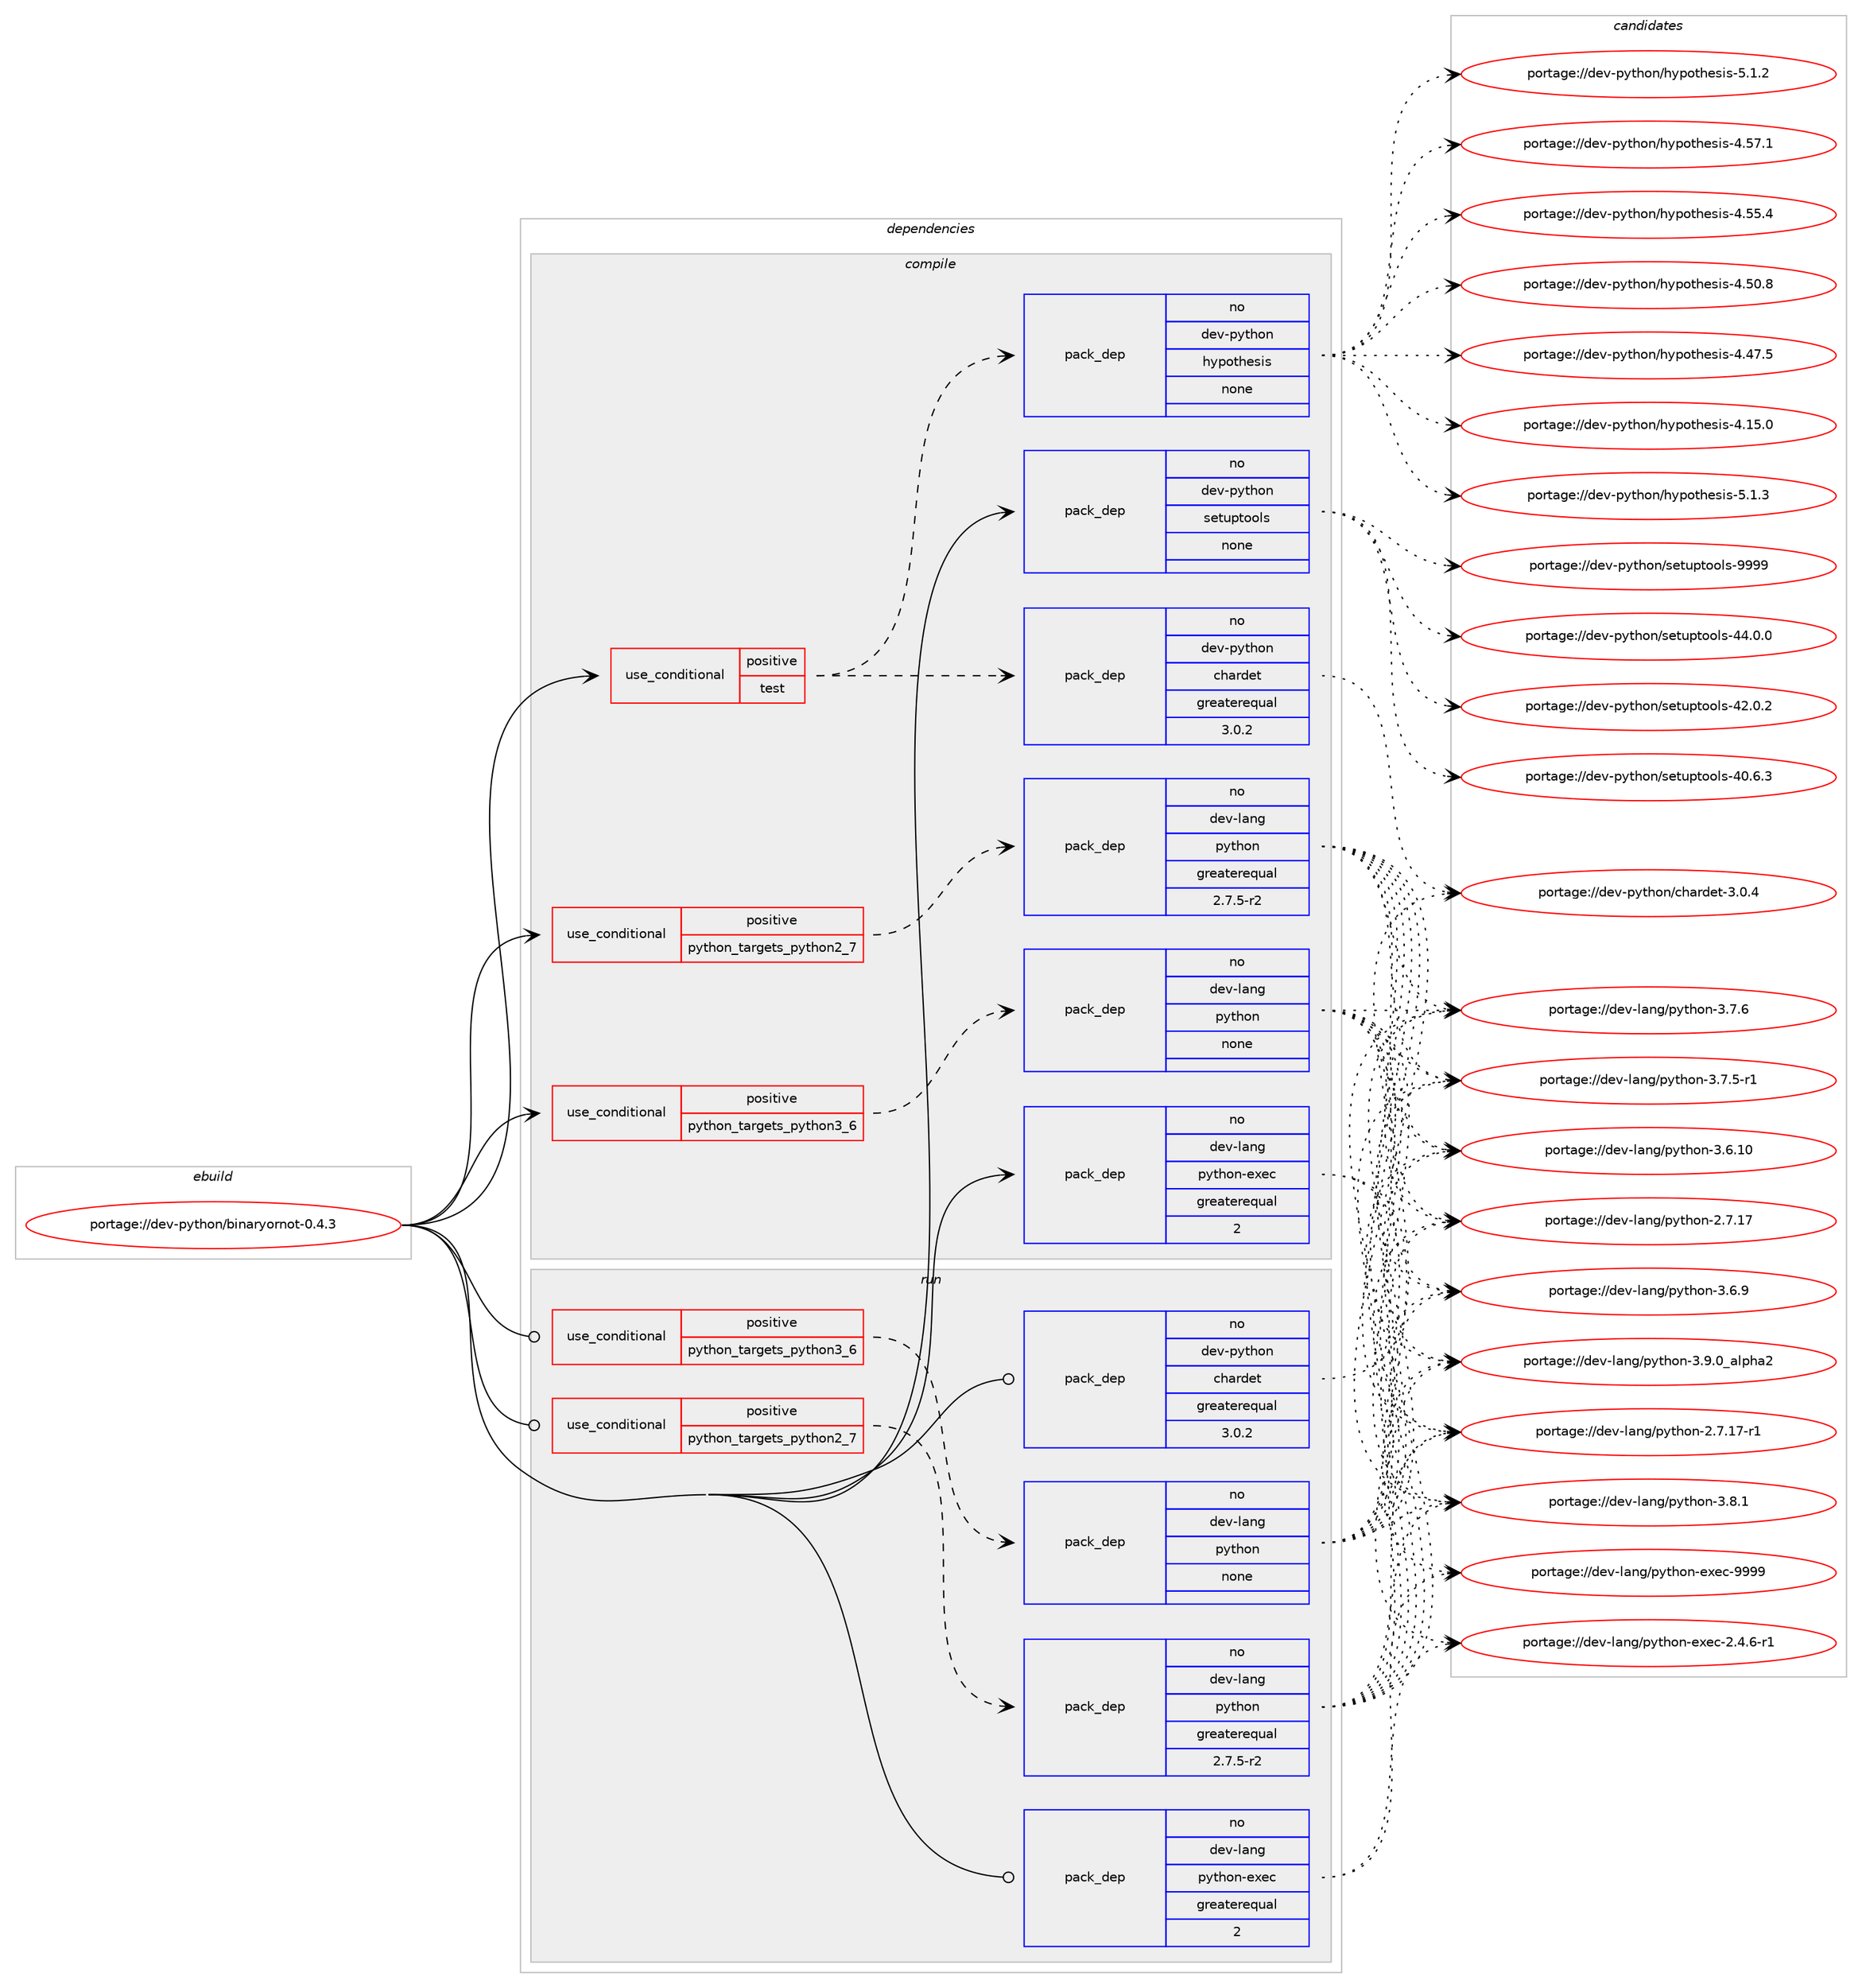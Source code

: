 digraph prolog {

# *************
# Graph options
# *************

newrank=true;
concentrate=true;
compound=true;
graph [rankdir=LR,fontname=Helvetica,fontsize=10,ranksep=1.5];#, ranksep=2.5, nodesep=0.2];
edge  [arrowhead=vee];
node  [fontname=Helvetica,fontsize=10];

# **********
# The ebuild
# **********

subgraph cluster_leftcol {
color=gray;
rank=same;
label=<<i>ebuild</i>>;
id [label="portage://dev-python/binaryornot-0.4.3", color=red, width=4, href="../dev-python/binaryornot-0.4.3.svg"];
}

# ****************
# The dependencies
# ****************

subgraph cluster_midcol {
color=gray;
label=<<i>dependencies</i>>;
subgraph cluster_compile {
fillcolor="#eeeeee";
style=filled;
label=<<i>compile</i>>;
subgraph cond118399 {
dependency469406 [label=<<TABLE BORDER="0" CELLBORDER="1" CELLSPACING="0" CELLPADDING="4"><TR><TD ROWSPAN="3" CELLPADDING="10">use_conditional</TD></TR><TR><TD>positive</TD></TR><TR><TD>python_targets_python2_7</TD></TR></TABLE>>, shape=none, color=red];
subgraph pack345995 {
dependency469407 [label=<<TABLE BORDER="0" CELLBORDER="1" CELLSPACING="0" CELLPADDING="4" WIDTH="220"><TR><TD ROWSPAN="6" CELLPADDING="30">pack_dep</TD></TR><TR><TD WIDTH="110">no</TD></TR><TR><TD>dev-lang</TD></TR><TR><TD>python</TD></TR><TR><TD>greaterequal</TD></TR><TR><TD>2.7.5-r2</TD></TR></TABLE>>, shape=none, color=blue];
}
dependency469406:e -> dependency469407:w [weight=20,style="dashed",arrowhead="vee"];
}
id:e -> dependency469406:w [weight=20,style="solid",arrowhead="vee"];
subgraph cond118400 {
dependency469408 [label=<<TABLE BORDER="0" CELLBORDER="1" CELLSPACING="0" CELLPADDING="4"><TR><TD ROWSPAN="3" CELLPADDING="10">use_conditional</TD></TR><TR><TD>positive</TD></TR><TR><TD>python_targets_python3_6</TD></TR></TABLE>>, shape=none, color=red];
subgraph pack345996 {
dependency469409 [label=<<TABLE BORDER="0" CELLBORDER="1" CELLSPACING="0" CELLPADDING="4" WIDTH="220"><TR><TD ROWSPAN="6" CELLPADDING="30">pack_dep</TD></TR><TR><TD WIDTH="110">no</TD></TR><TR><TD>dev-lang</TD></TR><TR><TD>python</TD></TR><TR><TD>none</TD></TR><TR><TD></TD></TR></TABLE>>, shape=none, color=blue];
}
dependency469408:e -> dependency469409:w [weight=20,style="dashed",arrowhead="vee"];
}
id:e -> dependency469408:w [weight=20,style="solid",arrowhead="vee"];
subgraph cond118401 {
dependency469410 [label=<<TABLE BORDER="0" CELLBORDER="1" CELLSPACING="0" CELLPADDING="4"><TR><TD ROWSPAN="3" CELLPADDING="10">use_conditional</TD></TR><TR><TD>positive</TD></TR><TR><TD>test</TD></TR></TABLE>>, shape=none, color=red];
subgraph pack345997 {
dependency469411 [label=<<TABLE BORDER="0" CELLBORDER="1" CELLSPACING="0" CELLPADDING="4" WIDTH="220"><TR><TD ROWSPAN="6" CELLPADDING="30">pack_dep</TD></TR><TR><TD WIDTH="110">no</TD></TR><TR><TD>dev-python</TD></TR><TR><TD>chardet</TD></TR><TR><TD>greaterequal</TD></TR><TR><TD>3.0.2</TD></TR></TABLE>>, shape=none, color=blue];
}
dependency469410:e -> dependency469411:w [weight=20,style="dashed",arrowhead="vee"];
subgraph pack345998 {
dependency469412 [label=<<TABLE BORDER="0" CELLBORDER="1" CELLSPACING="0" CELLPADDING="4" WIDTH="220"><TR><TD ROWSPAN="6" CELLPADDING="30">pack_dep</TD></TR><TR><TD WIDTH="110">no</TD></TR><TR><TD>dev-python</TD></TR><TR><TD>hypothesis</TD></TR><TR><TD>none</TD></TR><TR><TD></TD></TR></TABLE>>, shape=none, color=blue];
}
dependency469410:e -> dependency469412:w [weight=20,style="dashed",arrowhead="vee"];
}
id:e -> dependency469410:w [weight=20,style="solid",arrowhead="vee"];
subgraph pack345999 {
dependency469413 [label=<<TABLE BORDER="0" CELLBORDER="1" CELLSPACING="0" CELLPADDING="4" WIDTH="220"><TR><TD ROWSPAN="6" CELLPADDING="30">pack_dep</TD></TR><TR><TD WIDTH="110">no</TD></TR><TR><TD>dev-lang</TD></TR><TR><TD>python-exec</TD></TR><TR><TD>greaterequal</TD></TR><TR><TD>2</TD></TR></TABLE>>, shape=none, color=blue];
}
id:e -> dependency469413:w [weight=20,style="solid",arrowhead="vee"];
subgraph pack346000 {
dependency469414 [label=<<TABLE BORDER="0" CELLBORDER="1" CELLSPACING="0" CELLPADDING="4" WIDTH="220"><TR><TD ROWSPAN="6" CELLPADDING="30">pack_dep</TD></TR><TR><TD WIDTH="110">no</TD></TR><TR><TD>dev-python</TD></TR><TR><TD>setuptools</TD></TR><TR><TD>none</TD></TR><TR><TD></TD></TR></TABLE>>, shape=none, color=blue];
}
id:e -> dependency469414:w [weight=20,style="solid",arrowhead="vee"];
}
subgraph cluster_compileandrun {
fillcolor="#eeeeee";
style=filled;
label=<<i>compile and run</i>>;
}
subgraph cluster_run {
fillcolor="#eeeeee";
style=filled;
label=<<i>run</i>>;
subgraph cond118402 {
dependency469415 [label=<<TABLE BORDER="0" CELLBORDER="1" CELLSPACING="0" CELLPADDING="4"><TR><TD ROWSPAN="3" CELLPADDING="10">use_conditional</TD></TR><TR><TD>positive</TD></TR><TR><TD>python_targets_python2_7</TD></TR></TABLE>>, shape=none, color=red];
subgraph pack346001 {
dependency469416 [label=<<TABLE BORDER="0" CELLBORDER="1" CELLSPACING="0" CELLPADDING="4" WIDTH="220"><TR><TD ROWSPAN="6" CELLPADDING="30">pack_dep</TD></TR><TR><TD WIDTH="110">no</TD></TR><TR><TD>dev-lang</TD></TR><TR><TD>python</TD></TR><TR><TD>greaterequal</TD></TR><TR><TD>2.7.5-r2</TD></TR></TABLE>>, shape=none, color=blue];
}
dependency469415:e -> dependency469416:w [weight=20,style="dashed",arrowhead="vee"];
}
id:e -> dependency469415:w [weight=20,style="solid",arrowhead="odot"];
subgraph cond118403 {
dependency469417 [label=<<TABLE BORDER="0" CELLBORDER="1" CELLSPACING="0" CELLPADDING="4"><TR><TD ROWSPAN="3" CELLPADDING="10">use_conditional</TD></TR><TR><TD>positive</TD></TR><TR><TD>python_targets_python3_6</TD></TR></TABLE>>, shape=none, color=red];
subgraph pack346002 {
dependency469418 [label=<<TABLE BORDER="0" CELLBORDER="1" CELLSPACING="0" CELLPADDING="4" WIDTH="220"><TR><TD ROWSPAN="6" CELLPADDING="30">pack_dep</TD></TR><TR><TD WIDTH="110">no</TD></TR><TR><TD>dev-lang</TD></TR><TR><TD>python</TD></TR><TR><TD>none</TD></TR><TR><TD></TD></TR></TABLE>>, shape=none, color=blue];
}
dependency469417:e -> dependency469418:w [weight=20,style="dashed",arrowhead="vee"];
}
id:e -> dependency469417:w [weight=20,style="solid",arrowhead="odot"];
subgraph pack346003 {
dependency469419 [label=<<TABLE BORDER="0" CELLBORDER="1" CELLSPACING="0" CELLPADDING="4" WIDTH="220"><TR><TD ROWSPAN="6" CELLPADDING="30">pack_dep</TD></TR><TR><TD WIDTH="110">no</TD></TR><TR><TD>dev-lang</TD></TR><TR><TD>python-exec</TD></TR><TR><TD>greaterequal</TD></TR><TR><TD>2</TD></TR></TABLE>>, shape=none, color=blue];
}
id:e -> dependency469419:w [weight=20,style="solid",arrowhead="odot"];
subgraph pack346004 {
dependency469420 [label=<<TABLE BORDER="0" CELLBORDER="1" CELLSPACING="0" CELLPADDING="4" WIDTH="220"><TR><TD ROWSPAN="6" CELLPADDING="30">pack_dep</TD></TR><TR><TD WIDTH="110">no</TD></TR><TR><TD>dev-python</TD></TR><TR><TD>chardet</TD></TR><TR><TD>greaterequal</TD></TR><TR><TD>3.0.2</TD></TR></TABLE>>, shape=none, color=blue];
}
id:e -> dependency469420:w [weight=20,style="solid",arrowhead="odot"];
}
}

# **************
# The candidates
# **************

subgraph cluster_choices {
rank=same;
color=gray;
label=<<i>candidates</i>>;

subgraph choice345995 {
color=black;
nodesep=1;
choice10010111845108971101034711212111610411111045514657464895971081121049750 [label="portage://dev-lang/python-3.9.0_alpha2", color=red, width=4,href="../dev-lang/python-3.9.0_alpha2.svg"];
choice100101118451089711010347112121116104111110455146564649 [label="portage://dev-lang/python-3.8.1", color=red, width=4,href="../dev-lang/python-3.8.1.svg"];
choice100101118451089711010347112121116104111110455146554654 [label="portage://dev-lang/python-3.7.6", color=red, width=4,href="../dev-lang/python-3.7.6.svg"];
choice1001011184510897110103471121211161041111104551465546534511449 [label="portage://dev-lang/python-3.7.5-r1", color=red, width=4,href="../dev-lang/python-3.7.5-r1.svg"];
choice100101118451089711010347112121116104111110455146544657 [label="portage://dev-lang/python-3.6.9", color=red, width=4,href="../dev-lang/python-3.6.9.svg"];
choice10010111845108971101034711212111610411111045514654464948 [label="portage://dev-lang/python-3.6.10", color=red, width=4,href="../dev-lang/python-3.6.10.svg"];
choice100101118451089711010347112121116104111110455046554649554511449 [label="portage://dev-lang/python-2.7.17-r1", color=red, width=4,href="../dev-lang/python-2.7.17-r1.svg"];
choice10010111845108971101034711212111610411111045504655464955 [label="portage://dev-lang/python-2.7.17", color=red, width=4,href="../dev-lang/python-2.7.17.svg"];
dependency469407:e -> choice10010111845108971101034711212111610411111045514657464895971081121049750:w [style=dotted,weight="100"];
dependency469407:e -> choice100101118451089711010347112121116104111110455146564649:w [style=dotted,weight="100"];
dependency469407:e -> choice100101118451089711010347112121116104111110455146554654:w [style=dotted,weight="100"];
dependency469407:e -> choice1001011184510897110103471121211161041111104551465546534511449:w [style=dotted,weight="100"];
dependency469407:e -> choice100101118451089711010347112121116104111110455146544657:w [style=dotted,weight="100"];
dependency469407:e -> choice10010111845108971101034711212111610411111045514654464948:w [style=dotted,weight="100"];
dependency469407:e -> choice100101118451089711010347112121116104111110455046554649554511449:w [style=dotted,weight="100"];
dependency469407:e -> choice10010111845108971101034711212111610411111045504655464955:w [style=dotted,weight="100"];
}
subgraph choice345996 {
color=black;
nodesep=1;
choice10010111845108971101034711212111610411111045514657464895971081121049750 [label="portage://dev-lang/python-3.9.0_alpha2", color=red, width=4,href="../dev-lang/python-3.9.0_alpha2.svg"];
choice100101118451089711010347112121116104111110455146564649 [label="portage://dev-lang/python-3.8.1", color=red, width=4,href="../dev-lang/python-3.8.1.svg"];
choice100101118451089711010347112121116104111110455146554654 [label="portage://dev-lang/python-3.7.6", color=red, width=4,href="../dev-lang/python-3.7.6.svg"];
choice1001011184510897110103471121211161041111104551465546534511449 [label="portage://dev-lang/python-3.7.5-r1", color=red, width=4,href="../dev-lang/python-3.7.5-r1.svg"];
choice100101118451089711010347112121116104111110455146544657 [label="portage://dev-lang/python-3.6.9", color=red, width=4,href="../dev-lang/python-3.6.9.svg"];
choice10010111845108971101034711212111610411111045514654464948 [label="portage://dev-lang/python-3.6.10", color=red, width=4,href="../dev-lang/python-3.6.10.svg"];
choice100101118451089711010347112121116104111110455046554649554511449 [label="portage://dev-lang/python-2.7.17-r1", color=red, width=4,href="../dev-lang/python-2.7.17-r1.svg"];
choice10010111845108971101034711212111610411111045504655464955 [label="portage://dev-lang/python-2.7.17", color=red, width=4,href="../dev-lang/python-2.7.17.svg"];
dependency469409:e -> choice10010111845108971101034711212111610411111045514657464895971081121049750:w [style=dotted,weight="100"];
dependency469409:e -> choice100101118451089711010347112121116104111110455146564649:w [style=dotted,weight="100"];
dependency469409:e -> choice100101118451089711010347112121116104111110455146554654:w [style=dotted,weight="100"];
dependency469409:e -> choice1001011184510897110103471121211161041111104551465546534511449:w [style=dotted,weight="100"];
dependency469409:e -> choice100101118451089711010347112121116104111110455146544657:w [style=dotted,weight="100"];
dependency469409:e -> choice10010111845108971101034711212111610411111045514654464948:w [style=dotted,weight="100"];
dependency469409:e -> choice100101118451089711010347112121116104111110455046554649554511449:w [style=dotted,weight="100"];
dependency469409:e -> choice10010111845108971101034711212111610411111045504655464955:w [style=dotted,weight="100"];
}
subgraph choice345997 {
color=black;
nodesep=1;
choice10010111845112121116104111110479910497114100101116455146484652 [label="portage://dev-python/chardet-3.0.4", color=red, width=4,href="../dev-python/chardet-3.0.4.svg"];
dependency469411:e -> choice10010111845112121116104111110479910497114100101116455146484652:w [style=dotted,weight="100"];
}
subgraph choice345998 {
color=black;
nodesep=1;
choice1001011184511212111610411111047104121112111116104101115105115455346494651 [label="portage://dev-python/hypothesis-5.1.3", color=red, width=4,href="../dev-python/hypothesis-5.1.3.svg"];
choice1001011184511212111610411111047104121112111116104101115105115455346494650 [label="portage://dev-python/hypothesis-5.1.2", color=red, width=4,href="../dev-python/hypothesis-5.1.2.svg"];
choice100101118451121211161041111104710412111211111610410111510511545524653554649 [label="portage://dev-python/hypothesis-4.57.1", color=red, width=4,href="../dev-python/hypothesis-4.57.1.svg"];
choice100101118451121211161041111104710412111211111610410111510511545524653534652 [label="portage://dev-python/hypothesis-4.55.4", color=red, width=4,href="../dev-python/hypothesis-4.55.4.svg"];
choice100101118451121211161041111104710412111211111610410111510511545524653484656 [label="portage://dev-python/hypothesis-4.50.8", color=red, width=4,href="../dev-python/hypothesis-4.50.8.svg"];
choice100101118451121211161041111104710412111211111610410111510511545524652554653 [label="portage://dev-python/hypothesis-4.47.5", color=red, width=4,href="../dev-python/hypothesis-4.47.5.svg"];
choice100101118451121211161041111104710412111211111610410111510511545524649534648 [label="portage://dev-python/hypothesis-4.15.0", color=red, width=4,href="../dev-python/hypothesis-4.15.0.svg"];
dependency469412:e -> choice1001011184511212111610411111047104121112111116104101115105115455346494651:w [style=dotted,weight="100"];
dependency469412:e -> choice1001011184511212111610411111047104121112111116104101115105115455346494650:w [style=dotted,weight="100"];
dependency469412:e -> choice100101118451121211161041111104710412111211111610410111510511545524653554649:w [style=dotted,weight="100"];
dependency469412:e -> choice100101118451121211161041111104710412111211111610410111510511545524653534652:w [style=dotted,weight="100"];
dependency469412:e -> choice100101118451121211161041111104710412111211111610410111510511545524653484656:w [style=dotted,weight="100"];
dependency469412:e -> choice100101118451121211161041111104710412111211111610410111510511545524652554653:w [style=dotted,weight="100"];
dependency469412:e -> choice100101118451121211161041111104710412111211111610410111510511545524649534648:w [style=dotted,weight="100"];
}
subgraph choice345999 {
color=black;
nodesep=1;
choice10010111845108971101034711212111610411111045101120101994557575757 [label="portage://dev-lang/python-exec-9999", color=red, width=4,href="../dev-lang/python-exec-9999.svg"];
choice10010111845108971101034711212111610411111045101120101994550465246544511449 [label="portage://dev-lang/python-exec-2.4.6-r1", color=red, width=4,href="../dev-lang/python-exec-2.4.6-r1.svg"];
dependency469413:e -> choice10010111845108971101034711212111610411111045101120101994557575757:w [style=dotted,weight="100"];
dependency469413:e -> choice10010111845108971101034711212111610411111045101120101994550465246544511449:w [style=dotted,weight="100"];
}
subgraph choice346000 {
color=black;
nodesep=1;
choice10010111845112121116104111110471151011161171121161111111081154557575757 [label="portage://dev-python/setuptools-9999", color=red, width=4,href="../dev-python/setuptools-9999.svg"];
choice100101118451121211161041111104711510111611711211611111110811545525246484648 [label="portage://dev-python/setuptools-44.0.0", color=red, width=4,href="../dev-python/setuptools-44.0.0.svg"];
choice100101118451121211161041111104711510111611711211611111110811545525046484650 [label="portage://dev-python/setuptools-42.0.2", color=red, width=4,href="../dev-python/setuptools-42.0.2.svg"];
choice100101118451121211161041111104711510111611711211611111110811545524846544651 [label="portage://dev-python/setuptools-40.6.3", color=red, width=4,href="../dev-python/setuptools-40.6.3.svg"];
dependency469414:e -> choice10010111845112121116104111110471151011161171121161111111081154557575757:w [style=dotted,weight="100"];
dependency469414:e -> choice100101118451121211161041111104711510111611711211611111110811545525246484648:w [style=dotted,weight="100"];
dependency469414:e -> choice100101118451121211161041111104711510111611711211611111110811545525046484650:w [style=dotted,weight="100"];
dependency469414:e -> choice100101118451121211161041111104711510111611711211611111110811545524846544651:w [style=dotted,weight="100"];
}
subgraph choice346001 {
color=black;
nodesep=1;
choice10010111845108971101034711212111610411111045514657464895971081121049750 [label="portage://dev-lang/python-3.9.0_alpha2", color=red, width=4,href="../dev-lang/python-3.9.0_alpha2.svg"];
choice100101118451089711010347112121116104111110455146564649 [label="portage://dev-lang/python-3.8.1", color=red, width=4,href="../dev-lang/python-3.8.1.svg"];
choice100101118451089711010347112121116104111110455146554654 [label="portage://dev-lang/python-3.7.6", color=red, width=4,href="../dev-lang/python-3.7.6.svg"];
choice1001011184510897110103471121211161041111104551465546534511449 [label="portage://dev-lang/python-3.7.5-r1", color=red, width=4,href="../dev-lang/python-3.7.5-r1.svg"];
choice100101118451089711010347112121116104111110455146544657 [label="portage://dev-lang/python-3.6.9", color=red, width=4,href="../dev-lang/python-3.6.9.svg"];
choice10010111845108971101034711212111610411111045514654464948 [label="portage://dev-lang/python-3.6.10", color=red, width=4,href="../dev-lang/python-3.6.10.svg"];
choice100101118451089711010347112121116104111110455046554649554511449 [label="portage://dev-lang/python-2.7.17-r1", color=red, width=4,href="../dev-lang/python-2.7.17-r1.svg"];
choice10010111845108971101034711212111610411111045504655464955 [label="portage://dev-lang/python-2.7.17", color=red, width=4,href="../dev-lang/python-2.7.17.svg"];
dependency469416:e -> choice10010111845108971101034711212111610411111045514657464895971081121049750:w [style=dotted,weight="100"];
dependency469416:e -> choice100101118451089711010347112121116104111110455146564649:w [style=dotted,weight="100"];
dependency469416:e -> choice100101118451089711010347112121116104111110455146554654:w [style=dotted,weight="100"];
dependency469416:e -> choice1001011184510897110103471121211161041111104551465546534511449:w [style=dotted,weight="100"];
dependency469416:e -> choice100101118451089711010347112121116104111110455146544657:w [style=dotted,weight="100"];
dependency469416:e -> choice10010111845108971101034711212111610411111045514654464948:w [style=dotted,weight="100"];
dependency469416:e -> choice100101118451089711010347112121116104111110455046554649554511449:w [style=dotted,weight="100"];
dependency469416:e -> choice10010111845108971101034711212111610411111045504655464955:w [style=dotted,weight="100"];
}
subgraph choice346002 {
color=black;
nodesep=1;
choice10010111845108971101034711212111610411111045514657464895971081121049750 [label="portage://dev-lang/python-3.9.0_alpha2", color=red, width=4,href="../dev-lang/python-3.9.0_alpha2.svg"];
choice100101118451089711010347112121116104111110455146564649 [label="portage://dev-lang/python-3.8.1", color=red, width=4,href="../dev-lang/python-3.8.1.svg"];
choice100101118451089711010347112121116104111110455146554654 [label="portage://dev-lang/python-3.7.6", color=red, width=4,href="../dev-lang/python-3.7.6.svg"];
choice1001011184510897110103471121211161041111104551465546534511449 [label="portage://dev-lang/python-3.7.5-r1", color=red, width=4,href="../dev-lang/python-3.7.5-r1.svg"];
choice100101118451089711010347112121116104111110455146544657 [label="portage://dev-lang/python-3.6.9", color=red, width=4,href="../dev-lang/python-3.6.9.svg"];
choice10010111845108971101034711212111610411111045514654464948 [label="portage://dev-lang/python-3.6.10", color=red, width=4,href="../dev-lang/python-3.6.10.svg"];
choice100101118451089711010347112121116104111110455046554649554511449 [label="portage://dev-lang/python-2.7.17-r1", color=red, width=4,href="../dev-lang/python-2.7.17-r1.svg"];
choice10010111845108971101034711212111610411111045504655464955 [label="portage://dev-lang/python-2.7.17", color=red, width=4,href="../dev-lang/python-2.7.17.svg"];
dependency469418:e -> choice10010111845108971101034711212111610411111045514657464895971081121049750:w [style=dotted,weight="100"];
dependency469418:e -> choice100101118451089711010347112121116104111110455146564649:w [style=dotted,weight="100"];
dependency469418:e -> choice100101118451089711010347112121116104111110455146554654:w [style=dotted,weight="100"];
dependency469418:e -> choice1001011184510897110103471121211161041111104551465546534511449:w [style=dotted,weight="100"];
dependency469418:e -> choice100101118451089711010347112121116104111110455146544657:w [style=dotted,weight="100"];
dependency469418:e -> choice10010111845108971101034711212111610411111045514654464948:w [style=dotted,weight="100"];
dependency469418:e -> choice100101118451089711010347112121116104111110455046554649554511449:w [style=dotted,weight="100"];
dependency469418:e -> choice10010111845108971101034711212111610411111045504655464955:w [style=dotted,weight="100"];
}
subgraph choice346003 {
color=black;
nodesep=1;
choice10010111845108971101034711212111610411111045101120101994557575757 [label="portage://dev-lang/python-exec-9999", color=red, width=4,href="../dev-lang/python-exec-9999.svg"];
choice10010111845108971101034711212111610411111045101120101994550465246544511449 [label="portage://dev-lang/python-exec-2.4.6-r1", color=red, width=4,href="../dev-lang/python-exec-2.4.6-r1.svg"];
dependency469419:e -> choice10010111845108971101034711212111610411111045101120101994557575757:w [style=dotted,weight="100"];
dependency469419:e -> choice10010111845108971101034711212111610411111045101120101994550465246544511449:w [style=dotted,weight="100"];
}
subgraph choice346004 {
color=black;
nodesep=1;
choice10010111845112121116104111110479910497114100101116455146484652 [label="portage://dev-python/chardet-3.0.4", color=red, width=4,href="../dev-python/chardet-3.0.4.svg"];
dependency469420:e -> choice10010111845112121116104111110479910497114100101116455146484652:w [style=dotted,weight="100"];
}
}

}
